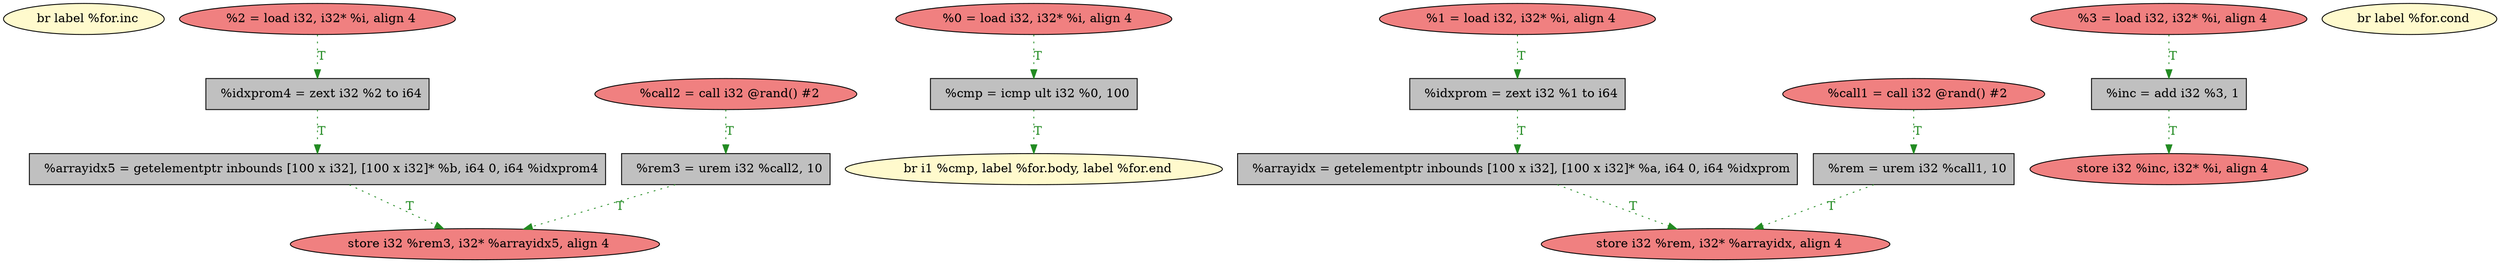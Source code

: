 
digraph G {


node344 [fillcolor=lemonchiffon,label="  br label %for.inc",shape=ellipse,style=filled ]
node343 [fillcolor=lightcoral,label="  store i32 %rem3, i32* %arrayidx5, align 4",shape=ellipse,style=filled ]
node342 [fillcolor=lightcoral,label="  %call2 = call i32 @rand() #2",shape=ellipse,style=filled ]
node329 [fillcolor=lemonchiffon,label="  br i1 %cmp, label %for.body, label %for.end",shape=ellipse,style=filled ]
node333 [fillcolor=grey,label="  %rem = urem i32 %call1, 10",shape=rectangle,style=filled ]
node328 [fillcolor=lightcoral,label="  %3 = load i32, i32* %i, align 4",shape=ellipse,style=filled ]
node336 [fillcolor=grey,label="  %arrayidx = getelementptr inbounds [100 x i32], [100 x i32]* %a, i64 0, i64 %idxprom",shape=rectangle,style=filled ]
node327 [fillcolor=grey,label="  %idxprom = zext i32 %1 to i64",shape=rectangle,style=filled ]
node330 [fillcolor=lightcoral,label="  %0 = load i32, i32* %i, align 4",shape=ellipse,style=filled ]
node326 [fillcolor=grey,label="  %inc = add i32 %3, 1",shape=rectangle,style=filled ]
node337 [fillcolor=lightcoral,label="  store i32 %rem, i32* %arrayidx, align 4",shape=ellipse,style=filled ]
node331 [fillcolor=grey,label="  %idxprom4 = zext i32 %2 to i64",shape=rectangle,style=filled ]
node332 [fillcolor=lightcoral,label="  %call1 = call i32 @rand() #2",shape=ellipse,style=filled ]
node339 [fillcolor=lightcoral,label="  %1 = load i32, i32* %i, align 4",shape=ellipse,style=filled ]
node334 [fillcolor=grey,label="  %cmp = icmp ult i32 %0, 100",shape=rectangle,style=filled ]
node335 [fillcolor=lightcoral,label="  %2 = load i32, i32* %i, align 4",shape=ellipse,style=filled ]
node341 [fillcolor=grey,label="  %arrayidx5 = getelementptr inbounds [100 x i32], [100 x i32]* %b, i64 0, i64 %idxprom4",shape=rectangle,style=filled ]
node338 [fillcolor=lightcoral,label="  store i32 %inc, i32* %i, align 4",shape=ellipse,style=filled ]
node325 [fillcolor=lemonchiffon,label="  br label %for.cond",shape=ellipse,style=filled ]
node340 [fillcolor=grey,label="  %rem3 = urem i32 %call2, 10",shape=rectangle,style=filled ]

node332->node333 [style=dotted,color=forestgreen,label="T",fontcolor=forestgreen ]
node330->node334 [style=dotted,color=forestgreen,label="T",fontcolor=forestgreen ]
node331->node341 [style=dotted,color=forestgreen,label="T",fontcolor=forestgreen ]
node327->node336 [style=dotted,color=forestgreen,label="T",fontcolor=forestgreen ]
node340->node343 [style=dotted,color=forestgreen,label="T",fontcolor=forestgreen ]
node328->node326 [style=dotted,color=forestgreen,label="T",fontcolor=forestgreen ]
node326->node338 [style=dotted,color=forestgreen,label="T",fontcolor=forestgreen ]
node333->node337 [style=dotted,color=forestgreen,label="T",fontcolor=forestgreen ]
node342->node340 [style=dotted,color=forestgreen,label="T",fontcolor=forestgreen ]
node339->node327 [style=dotted,color=forestgreen,label="T",fontcolor=forestgreen ]
node336->node337 [style=dotted,color=forestgreen,label="T",fontcolor=forestgreen ]
node334->node329 [style=dotted,color=forestgreen,label="T",fontcolor=forestgreen ]
node335->node331 [style=dotted,color=forestgreen,label="T",fontcolor=forestgreen ]
node341->node343 [style=dotted,color=forestgreen,label="T",fontcolor=forestgreen ]


}
